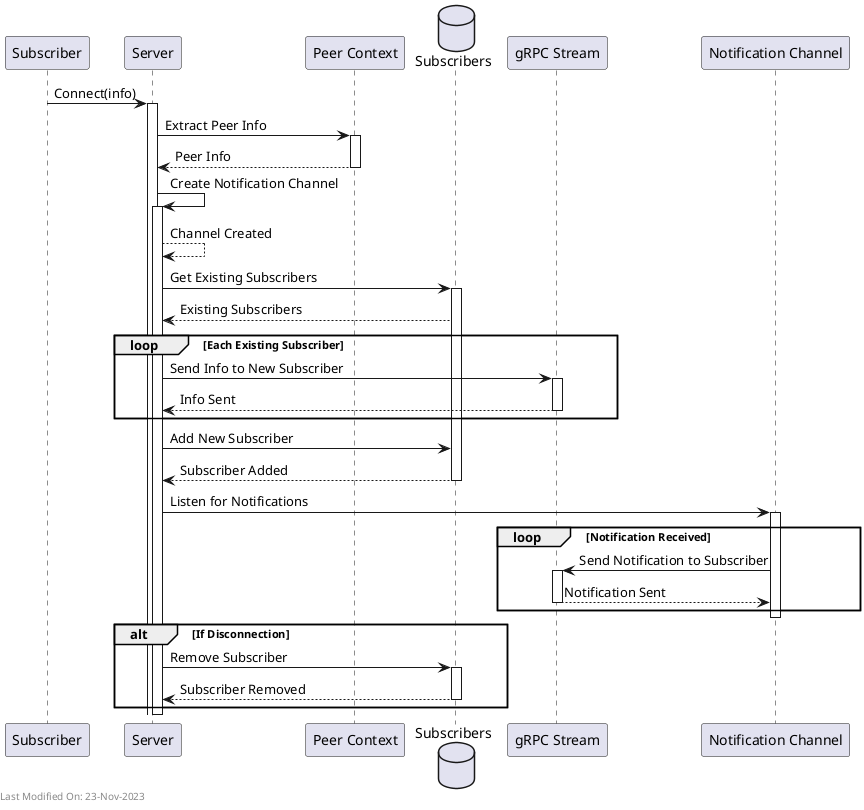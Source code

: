@startuml
participant Subscriber
participant "Server" as S
participant "Peer Context" as PC
database "Subscribers" as Subs
participant "gRPC Stream" as Stream
participant "Notification Channel" as NC

Subscriber -> S : Connect(info)
activate S

S -> PC : Extract Peer Info
activate PC
PC --> S : Peer Info
deactivate PC

S -> S : Create Notification Channel
activate S
S --> S : Channel Created

S -> Subs : Get Existing Subscribers
activate Subs
Subs --> S : Existing Subscribers

loop Each Existing Subscriber
    S -> Stream : Send Info to New Subscriber
    activate Stream
    Stream --> S : Info Sent
    deactivate Stream
end

S -> Subs : Add New Subscriber
Subs --> S : Subscriber Added
deactivate Subs

S -> NC : Listen for Notifications
activate NC
loop Notification Received
    NC -> Stream : Send Notification to Subscriber
    activate Stream
    Stream --> NC : Notification Sent
    deactivate Stream
end
deactivate NC

alt If Disconnection
    S -> Subs : Remove Subscriber
    activate Subs
    Subs --> S : Subscriber Removed
    deactivate Subs
end

deactivate S

left footer Last Modified On: 23-Nov-2023

@enduml

